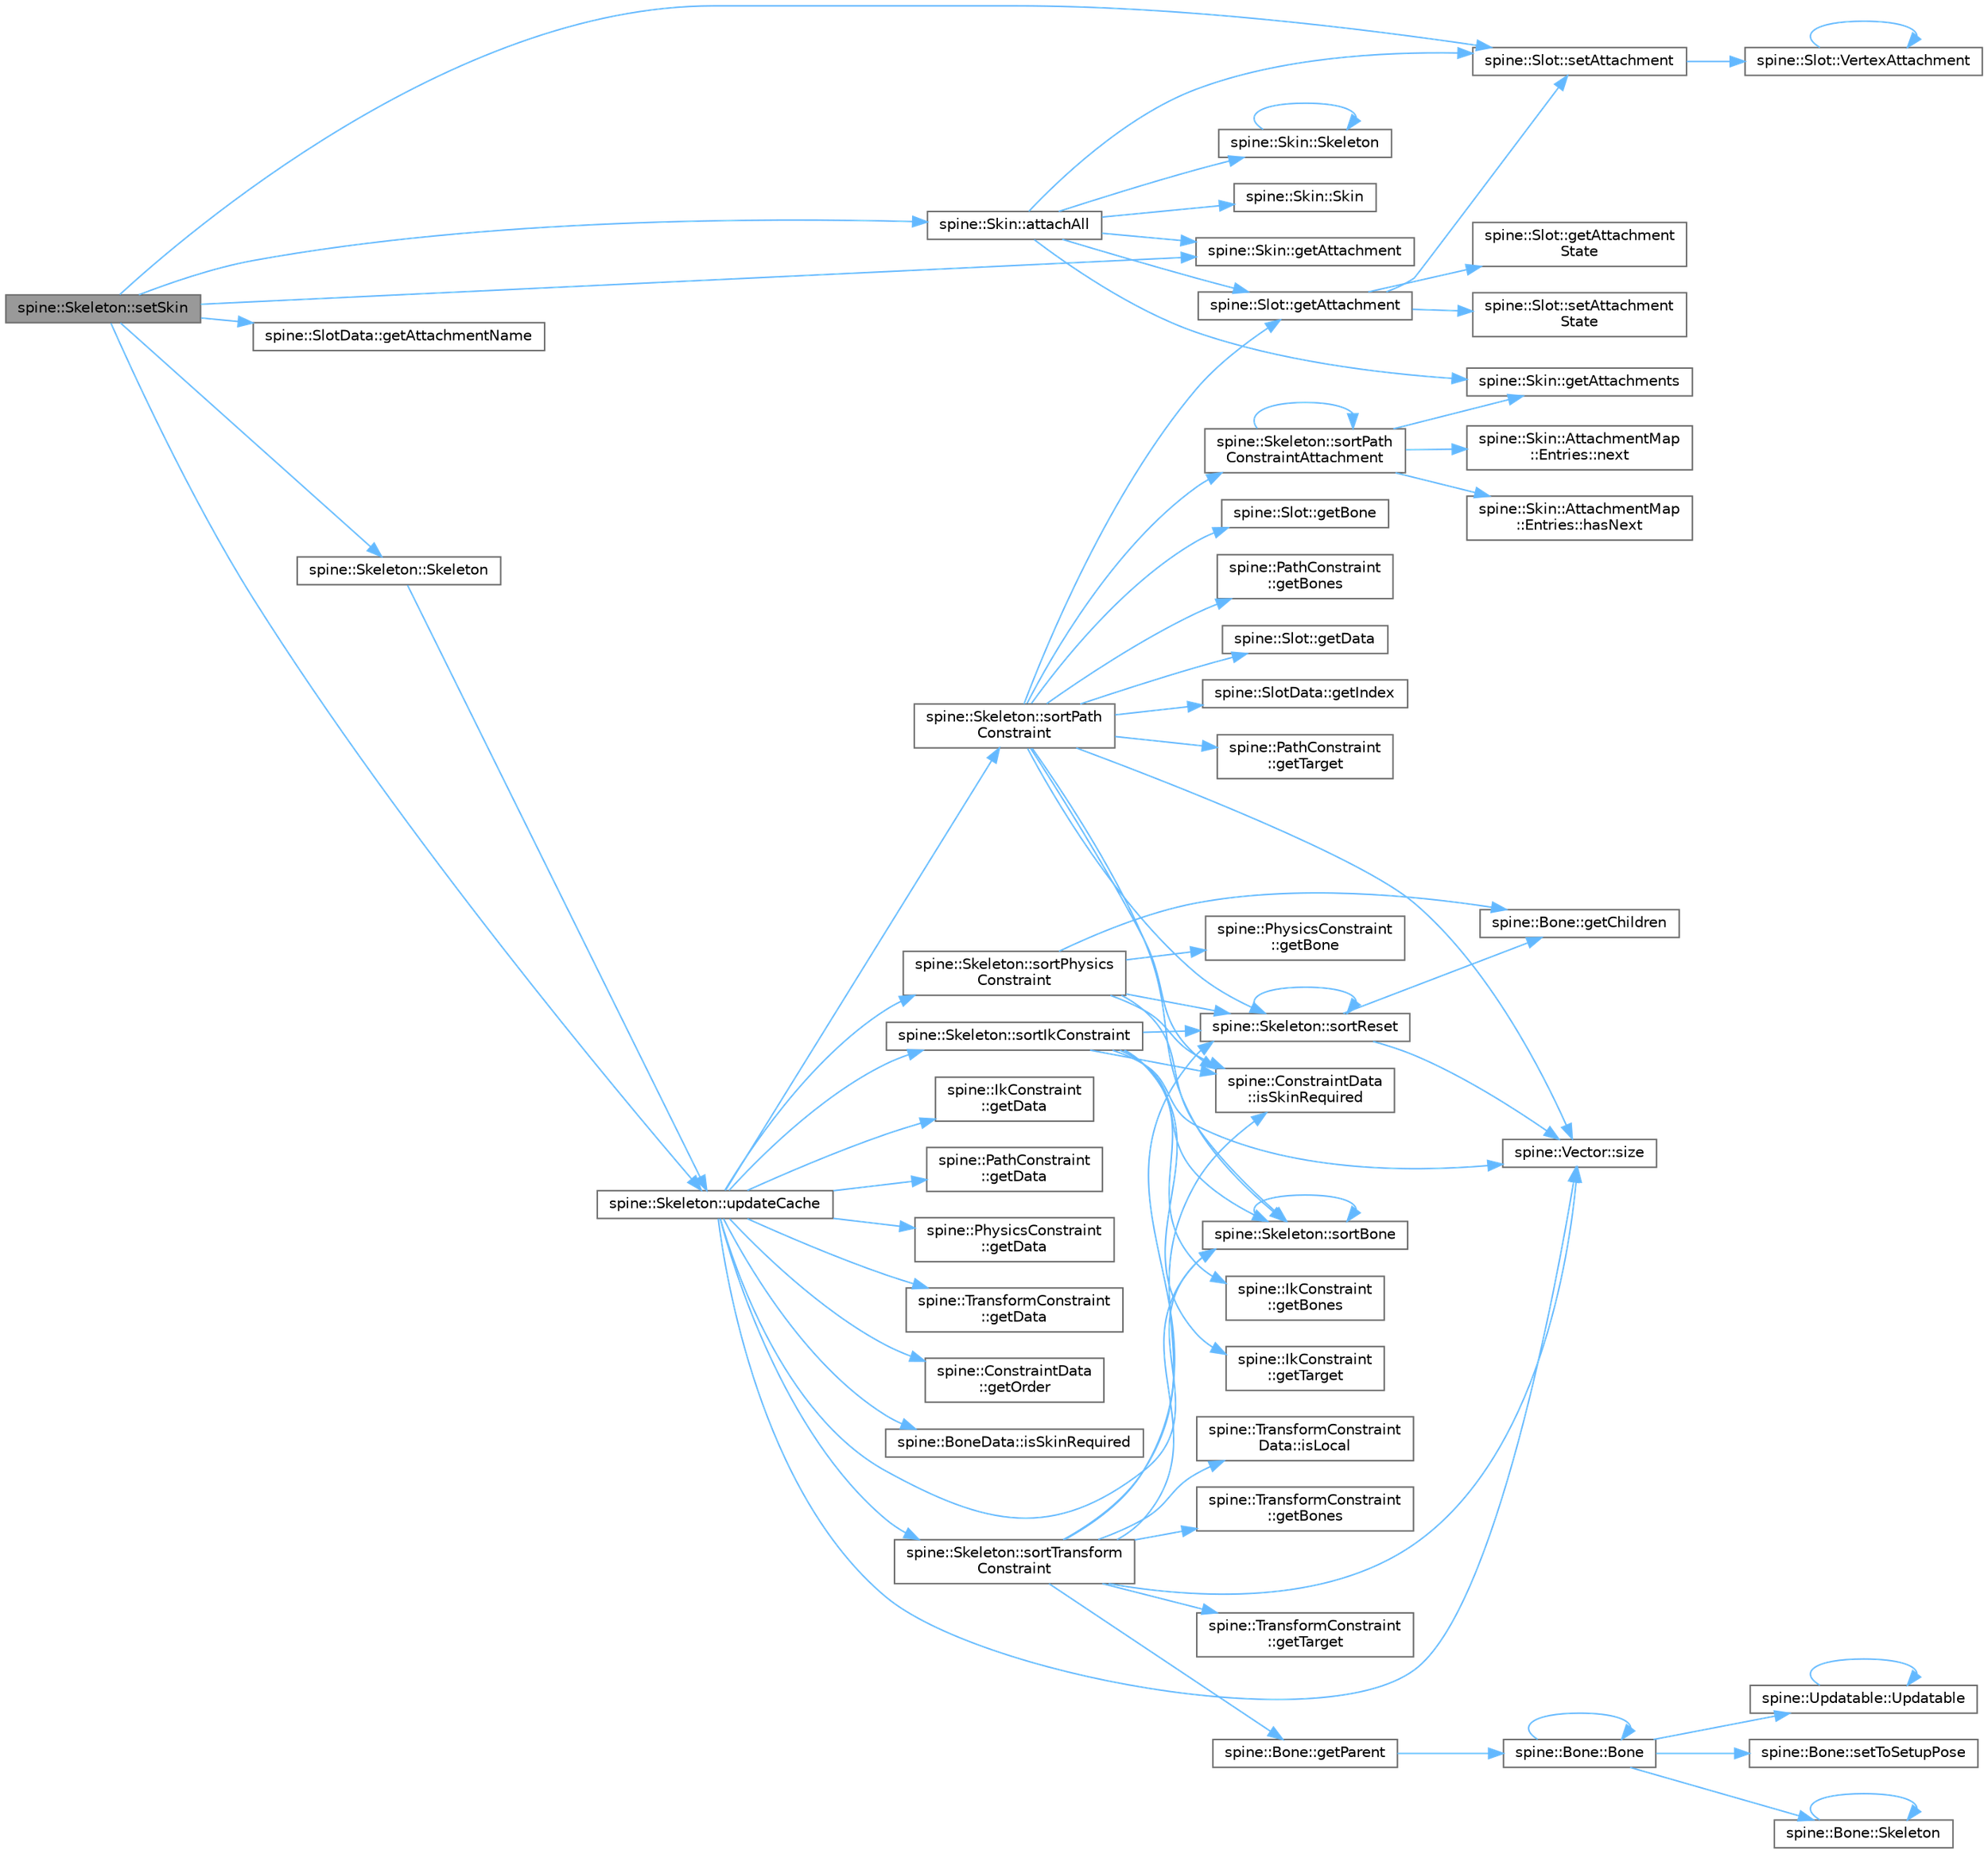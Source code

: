 digraph "spine::Skeleton::setSkin"
{
 // LATEX_PDF_SIZE
  bgcolor="transparent";
  edge [fontname=Helvetica,fontsize=10,labelfontname=Helvetica,labelfontsize=10];
  node [fontname=Helvetica,fontsize=10,shape=box,height=0.2,width=0.4];
  rankdir="LR";
  Node1 [id="Node000001",label="spine::Skeleton::setSkin",height=0.2,width=0.4,color="gray40", fillcolor="grey60", style="filled", fontcolor="black",tooltip=" "];
  Node1 -> Node2 [id="edge77_Node000001_Node000002",color="steelblue1",style="solid",tooltip=" "];
  Node2 [id="Node000002",label="spine::Skin::attachAll",height=0.2,width=0.4,color="grey40", fillcolor="white", style="filled",URL="$classspine_1_1_skin.html#a1b5108d604eb9bfbcbef87f7477ccfe4",tooltip="Attach all attachments from this skin if the corresponding attachment from the old skin is currently ..."];
  Node2 -> Node3 [id="edge78_Node000002_Node000003",color="steelblue1",style="solid",tooltip=" "];
  Node3 [id="Node000003",label="spine::Skin::getAttachment",height=0.2,width=0.4,color="grey40", fillcolor="white", style="filled",URL="$classspine_1_1_skin.html#ad55ba7c96a22601f7c943d503ff29c04",tooltip="Returns the attachment for the specified slot index and name, or NULL."];
  Node2 -> Node4 [id="edge79_Node000002_Node000004",color="steelblue1",style="solid",tooltip=" "];
  Node4 [id="Node000004",label="spine::Slot::getAttachment",height=0.2,width=0.4,color="grey40", fillcolor="white", style="filled",URL="$classspine_1_1_slot.html#af8f7f6c38794624b4bbcb1031d05b37b",tooltip="May be NULL."];
  Node4 -> Node5 [id="edge80_Node000004_Node000005",color="steelblue1",style="solid",tooltip=" "];
  Node5 [id="Node000005",label="spine::Slot::getAttachment\lState",height=0.2,width=0.4,color="grey40", fillcolor="white", style="filled",URL="$classspine_1_1_slot.html#af63d2293b5f0c9769d3589a7736c55a6",tooltip=" "];
  Node4 -> Node6 [id="edge81_Node000004_Node000006",color="steelblue1",style="solid",tooltip=" "];
  Node6 [id="Node000006",label="spine::Slot::setAttachment",height=0.2,width=0.4,color="grey40", fillcolor="white", style="filled",URL="$classspine_1_1_slot.html#ad9359f3f2289ed3c013215c40b180c58",tooltip=" "];
  Node6 -> Node7 [id="edge82_Node000006_Node000007",color="steelblue1",style="solid",tooltip=" "];
  Node7 [id="Node000007",label="spine::Slot::VertexAttachment",height=0.2,width=0.4,color="grey40", fillcolor="white", style="filled",URL="$classspine_1_1_slot.html#a4eec6d564571199bb94093daf4fa675c",tooltip=" "];
  Node7 -> Node7 [id="edge83_Node000007_Node000007",color="steelblue1",style="solid",tooltip=" "];
  Node4 -> Node8 [id="edge84_Node000004_Node000008",color="steelblue1",style="solid",tooltip=" "];
  Node8 [id="Node000008",label="spine::Slot::setAttachment\lState",height=0.2,width=0.4,color="grey40", fillcolor="white", style="filled",URL="$classspine_1_1_slot.html#ab108772a947f2283bdd50c493beeeb39",tooltip=" "];
  Node2 -> Node9 [id="edge85_Node000002_Node000009",color="steelblue1",style="solid",tooltip=" "];
  Node9 [id="Node000009",label="spine::Skin::getAttachments",height=0.2,width=0.4,color="grey40", fillcolor="white", style="filled",URL="$classspine_1_1_skin.html#a504337461fca73760b531af72fc5c9c1",tooltip=" "];
  Node2 -> Node6 [id="edge86_Node000002_Node000006",color="steelblue1",style="solid",tooltip=" "];
  Node2 -> Node10 [id="edge87_Node000002_Node000010",color="steelblue1",style="solid",tooltip=" "];
  Node10 [id="Node000010",label="spine::Skin::Skeleton",height=0.2,width=0.4,color="grey40", fillcolor="white", style="filled",URL="$classspine_1_1_skin.html#a6a11291b70c2cbded85d321ce539c62f",tooltip=" "];
  Node10 -> Node10 [id="edge88_Node000010_Node000010",color="steelblue1",style="solid",tooltip=" "];
  Node2 -> Node11 [id="edge89_Node000002_Node000011",color="steelblue1",style="solid",tooltip=" "];
  Node11 [id="Node000011",label="spine::Skin::Skin",height=0.2,width=0.4,color="grey40", fillcolor="white", style="filled",URL="$classspine_1_1_skin.html#a83207b0f1a35603892edf58938bcdb3b",tooltip=" "];
  Node1 -> Node3 [id="edge90_Node000001_Node000003",color="steelblue1",style="solid",tooltip=" "];
  Node1 -> Node12 [id="edge91_Node000001_Node000012",color="steelblue1",style="solid",tooltip=" "];
  Node12 [id="Node000012",label="spine::SlotData::getAttachmentName",height=0.2,width=0.4,color="grey40", fillcolor="white", style="filled",URL="$classspine_1_1_slot_data.html#a0f34af58b2276b9b289ba8dbeb73f8fe",tooltip="May be empty."];
  Node1 -> Node6 [id="edge92_Node000001_Node000006",color="steelblue1",style="solid",tooltip=" "];
  Node1 -> Node13 [id="edge93_Node000001_Node000013",color="steelblue1",style="solid",tooltip=" "];
  Node13 [id="Node000013",label="spine::Skeleton::Skeleton",height=0.2,width=0.4,color="grey40", fillcolor="white", style="filled",URL="$classspine_1_1_skeleton.html#a4691865dda1e951d689801f797f816f0",tooltip=" "];
  Node13 -> Node14 [id="edge94_Node000013_Node000014",color="steelblue1",style="solid",tooltip=" "];
  Node14 [id="Node000014",label="spine::Skeleton::updateCache",height=0.2,width=0.4,color="grey40", fillcolor="white", style="filled",URL="$classspine_1_1_skeleton.html#ad3aa8d7f8085438bcd877e427459f18f",tooltip=" "];
  Node14 -> Node15 [id="edge95_Node000014_Node000015",color="steelblue1",style="solid",tooltip=" "];
  Node15 [id="Node000015",label="spine::IkConstraint\l::getData",height=0.2,width=0.4,color="grey40", fillcolor="white", style="filled",URL="$classspine_1_1_ik_constraint.html#a64ea884c063f476677679521dd805f6c",tooltip=" "];
  Node14 -> Node16 [id="edge96_Node000014_Node000016",color="steelblue1",style="solid",tooltip=" "];
  Node16 [id="Node000016",label="spine::PathConstraint\l::getData",height=0.2,width=0.4,color="grey40", fillcolor="white", style="filled",URL="$classspine_1_1_path_constraint.html#ae84c690a8dd298b0541adf038df9fd92",tooltip=" "];
  Node14 -> Node17 [id="edge97_Node000014_Node000017",color="steelblue1",style="solid",tooltip=" "];
  Node17 [id="Node000017",label="spine::PhysicsConstraint\l::getData",height=0.2,width=0.4,color="grey40", fillcolor="white", style="filled",URL="$classspine_1_1_physics_constraint.html#a07315e8292ca3d4fbb3f1c94b35e3965",tooltip=" "];
  Node14 -> Node18 [id="edge98_Node000014_Node000018",color="steelblue1",style="solid",tooltip=" "];
  Node18 [id="Node000018",label="spine::TransformConstraint\l::getData",height=0.2,width=0.4,color="grey40", fillcolor="white", style="filled",URL="$classspine_1_1_transform_constraint.html#a7d4d1a85b0c9b11093e500b94588ba23",tooltip=" "];
  Node14 -> Node19 [id="edge99_Node000014_Node000019",color="steelblue1",style="solid",tooltip=" "];
  Node19 [id="Node000019",label="spine::ConstraintData\l::getOrder",height=0.2,width=0.4,color="grey40", fillcolor="white", style="filled",URL="$classspine_1_1_constraint_data.html#a4f6028acd0e5d3c9a9e73b788e29ff36",tooltip="The ordinal for the order a skeleton's constraints will be applied."];
  Node14 -> Node20 [id="edge100_Node000014_Node000020",color="steelblue1",style="solid",tooltip=" "];
  Node20 [id="Node000020",label="spine::BoneData::isSkinRequired",height=0.2,width=0.4,color="grey40", fillcolor="white", style="filled",URL="$classspine_1_1_bone_data.html#a87f52b87ac06147e0732d37b4f143854",tooltip=" "];
  Node14 -> Node21 [id="edge101_Node000014_Node000021",color="steelblue1",style="solid",tooltip=" "];
  Node21 [id="Node000021",label="spine::Vector::size",height=0.2,width=0.4,color="grey40", fillcolor="white", style="filled",URL="$classspine_1_1_vector.html#a9a93bc1e4174a3abf92154b3c1017542",tooltip=" "];
  Node14 -> Node22 [id="edge102_Node000014_Node000022",color="steelblue1",style="solid",tooltip=" "];
  Node22 [id="Node000022",label="spine::Skeleton::sortBone",height=0.2,width=0.4,color="grey40", fillcolor="white", style="filled",URL="$classspine_1_1_skeleton.html#a7c37a1ba6b48c15bac4177897fd500ff",tooltip=" "];
  Node22 -> Node22 [id="edge103_Node000022_Node000022",color="steelblue1",style="solid",tooltip=" "];
  Node14 -> Node23 [id="edge104_Node000014_Node000023",color="steelblue1",style="solid",tooltip=" "];
  Node23 [id="Node000023",label="spine::Skeleton::sortIkConstraint",height=0.2,width=0.4,color="grey40", fillcolor="white", style="filled",URL="$classspine_1_1_skeleton.html#a0a2ba1b706818d2897c1746640555fe1",tooltip=" "];
  Node23 -> Node24 [id="edge105_Node000023_Node000024",color="steelblue1",style="solid",tooltip=" "];
  Node24 [id="Node000024",label="spine::IkConstraint\l::getBones",height=0.2,width=0.4,color="grey40", fillcolor="white", style="filled",URL="$classspine_1_1_ik_constraint.html#a1aeb3fc975fe4ac763686988aed619bb",tooltip=" "];
  Node23 -> Node25 [id="edge106_Node000023_Node000025",color="steelblue1",style="solid",tooltip=" "];
  Node25 [id="Node000025",label="spine::IkConstraint\l::getTarget",height=0.2,width=0.4,color="grey40", fillcolor="white", style="filled",URL="$classspine_1_1_ik_constraint.html#a528c0749775d7d565c6df2f99f7eddc2",tooltip=" "];
  Node23 -> Node26 [id="edge107_Node000023_Node000026",color="steelblue1",style="solid",tooltip=" "];
  Node26 [id="Node000026",label="spine::ConstraintData\l::isSkinRequired",height=0.2,width=0.4,color="grey40", fillcolor="white", style="filled",URL="$classspine_1_1_constraint_data.html#a7c426906735b618e3bd7a13d075d3288",tooltip="Whether the constraint is only active for a specific skin."];
  Node23 -> Node21 [id="edge108_Node000023_Node000021",color="steelblue1",style="solid",tooltip=" "];
  Node23 -> Node22 [id="edge109_Node000023_Node000022",color="steelblue1",style="solid",tooltip=" "];
  Node23 -> Node27 [id="edge110_Node000023_Node000027",color="steelblue1",style="solid",tooltip=" "];
  Node27 [id="Node000027",label="spine::Skeleton::sortReset",height=0.2,width=0.4,color="grey40", fillcolor="white", style="filled",URL="$classspine_1_1_skeleton.html#aaa7e17359f989498a14db690dc179000",tooltip=" "];
  Node27 -> Node28 [id="edge111_Node000027_Node000028",color="steelblue1",style="solid",tooltip=" "];
  Node28 [id="Node000028",label="spine::Bone::getChildren",height=0.2,width=0.4,color="grey40", fillcolor="white", style="filled",URL="$classspine_1_1_bone.html#aac6eb5cb12e97744e426df2c0e0480f2",tooltip=" "];
  Node27 -> Node21 [id="edge112_Node000027_Node000021",color="steelblue1",style="solid",tooltip=" "];
  Node27 -> Node27 [id="edge113_Node000027_Node000027",color="steelblue1",style="solid",tooltip=" "];
  Node14 -> Node29 [id="edge114_Node000014_Node000029",color="steelblue1",style="solid",tooltip=" "];
  Node29 [id="Node000029",label="spine::Skeleton::sortPath\lConstraint",height=0.2,width=0.4,color="grey40", fillcolor="white", style="filled",URL="$classspine_1_1_skeleton.html#a71871fc9167a75564aba685810c11e1a",tooltip=" "];
  Node29 -> Node4 [id="edge115_Node000029_Node000004",color="steelblue1",style="solid",tooltip=" "];
  Node29 -> Node30 [id="edge116_Node000029_Node000030",color="steelblue1",style="solid",tooltip=" "];
  Node30 [id="Node000030",label="spine::Slot::getBone",height=0.2,width=0.4,color="grey40", fillcolor="white", style="filled",URL="$classspine_1_1_slot.html#a70e34507eb281998a242b6466b8465b6",tooltip=" "];
  Node29 -> Node31 [id="edge117_Node000029_Node000031",color="steelblue1",style="solid",tooltip=" "];
  Node31 [id="Node000031",label="spine::PathConstraint\l::getBones",height=0.2,width=0.4,color="grey40", fillcolor="white", style="filled",URL="$classspine_1_1_path_constraint.html#aaf1dd632279b4dcf0831db8325280e33",tooltip=" "];
  Node29 -> Node32 [id="edge118_Node000029_Node000032",color="steelblue1",style="solid",tooltip=" "];
  Node32 [id="Node000032",label="spine::Slot::getData",height=0.2,width=0.4,color="grey40", fillcolor="white", style="filled",URL="$classspine_1_1_slot.html#aa40b9c57e081fa331da138ce469ec8a4",tooltip=" "];
  Node29 -> Node33 [id="edge119_Node000029_Node000033",color="steelblue1",style="solid",tooltip=" "];
  Node33 [id="Node000033",label="spine::SlotData::getIndex",height=0.2,width=0.4,color="grey40", fillcolor="white", style="filled",URL="$classspine_1_1_slot_data.html#a95f7359a40b73da709886c53a6202013",tooltip=" "];
  Node29 -> Node34 [id="edge120_Node000029_Node000034",color="steelblue1",style="solid",tooltip=" "];
  Node34 [id="Node000034",label="spine::PathConstraint\l::getTarget",height=0.2,width=0.4,color="grey40", fillcolor="white", style="filled",URL="$classspine_1_1_path_constraint.html#a864002e743603286287da706b2cb8766",tooltip=" "];
  Node29 -> Node26 [id="edge121_Node000029_Node000026",color="steelblue1",style="solid",tooltip=" "];
  Node29 -> Node21 [id="edge122_Node000029_Node000021",color="steelblue1",style="solid",tooltip=" "];
  Node29 -> Node22 [id="edge123_Node000029_Node000022",color="steelblue1",style="solid",tooltip=" "];
  Node29 -> Node35 [id="edge124_Node000029_Node000035",color="steelblue1",style="solid",tooltip=" "];
  Node35 [id="Node000035",label="spine::Skeleton::sortPath\lConstraintAttachment",height=0.2,width=0.4,color="grey40", fillcolor="white", style="filled",URL="$classspine_1_1_skeleton.html#a1b1171a607c8a6b74d90ba3dd82c03ed",tooltip=" "];
  Node35 -> Node9 [id="edge125_Node000035_Node000009",color="steelblue1",style="solid",tooltip=" "];
  Node35 -> Node36 [id="edge126_Node000035_Node000036",color="steelblue1",style="solid",tooltip=" "];
  Node36 [id="Node000036",label="spine::Skin::AttachmentMap\l::Entries::hasNext",height=0.2,width=0.4,color="grey40", fillcolor="white", style="filled",URL="$classspine_1_1_skin_1_1_attachment_map_1_1_entries.html#adc7a4abecf2a473c5d07d9294d426c8b",tooltip=" "];
  Node35 -> Node37 [id="edge127_Node000035_Node000037",color="steelblue1",style="solid",tooltip=" "];
  Node37 [id="Node000037",label="spine::Skin::AttachmentMap\l::Entries::next",height=0.2,width=0.4,color="grey40", fillcolor="white", style="filled",URL="$classspine_1_1_skin_1_1_attachment_map_1_1_entries.html#aba824d2fcb74d36039bf83fc07ce57d2",tooltip=" "];
  Node35 -> Node35 [id="edge128_Node000035_Node000035",color="steelblue1",style="solid",tooltip=" "];
  Node29 -> Node27 [id="edge129_Node000029_Node000027",color="steelblue1",style="solid",tooltip=" "];
  Node14 -> Node38 [id="edge130_Node000014_Node000038",color="steelblue1",style="solid",tooltip=" "];
  Node38 [id="Node000038",label="spine::Skeleton::sortPhysics\lConstraint",height=0.2,width=0.4,color="grey40", fillcolor="white", style="filled",URL="$classspine_1_1_skeleton.html#a3991bc4d0bda80abf57da0ac5ee056b3",tooltip=" "];
  Node38 -> Node39 [id="edge131_Node000038_Node000039",color="steelblue1",style="solid",tooltip=" "];
  Node39 [id="Node000039",label="spine::PhysicsConstraint\l::getBone",height=0.2,width=0.4,color="grey40", fillcolor="white", style="filled",URL="$classspine_1_1_physics_constraint.html#a3b683d62482305657f14425ecfb06f6d",tooltip=" "];
  Node38 -> Node28 [id="edge132_Node000038_Node000028",color="steelblue1",style="solid",tooltip=" "];
  Node38 -> Node26 [id="edge133_Node000038_Node000026",color="steelblue1",style="solid",tooltip=" "];
  Node38 -> Node22 [id="edge134_Node000038_Node000022",color="steelblue1",style="solid",tooltip=" "];
  Node38 -> Node27 [id="edge135_Node000038_Node000027",color="steelblue1",style="solid",tooltip=" "];
  Node14 -> Node40 [id="edge136_Node000014_Node000040",color="steelblue1",style="solid",tooltip=" "];
  Node40 [id="Node000040",label="spine::Skeleton::sortTransform\lConstraint",height=0.2,width=0.4,color="grey40", fillcolor="white", style="filled",URL="$classspine_1_1_skeleton.html#a6647fd7abda01450212e48b09c50f9ef",tooltip=" "];
  Node40 -> Node41 [id="edge137_Node000040_Node000041",color="steelblue1",style="solid",tooltip=" "];
  Node41 [id="Node000041",label="spine::TransformConstraint\l::getBones",height=0.2,width=0.4,color="grey40", fillcolor="white", style="filled",URL="$classspine_1_1_transform_constraint.html#a55d32d5d9841387b7373aea75f0e0b08",tooltip=" "];
  Node40 -> Node42 [id="edge138_Node000040_Node000042",color="steelblue1",style="solid",tooltip=" "];
  Node42 [id="Node000042",label="spine::Bone::getParent",height=0.2,width=0.4,color="grey40", fillcolor="white", style="filled",URL="$classspine_1_1_bone.html#ad3565743850e2011cf20cdc701ab53cb",tooltip=" "];
  Node42 -> Node43 [id="edge139_Node000042_Node000043",color="steelblue1",style="solid",tooltip=" "];
  Node43 [id="Node000043",label="spine::Bone::Bone",height=0.2,width=0.4,color="grey40", fillcolor="white", style="filled",URL="$classspine_1_1_bone.html#ad156d6d752eb99c718020c8ca8c6f0f3",tooltip=" "];
  Node43 -> Node43 [id="edge140_Node000043_Node000043",color="steelblue1",style="solid",tooltip=" "];
  Node43 -> Node44 [id="edge141_Node000043_Node000044",color="steelblue1",style="solid",tooltip=" "];
  Node44 [id="Node000044",label="spine::Bone::setToSetupPose",height=0.2,width=0.4,color="grey40", fillcolor="white", style="filled",URL="$classspine_1_1_bone.html#a23c89f2fd82fab3e5d8459d75b4728c5",tooltip=" "];
  Node43 -> Node45 [id="edge142_Node000043_Node000045",color="steelblue1",style="solid",tooltip=" "];
  Node45 [id="Node000045",label="spine::Bone::Skeleton",height=0.2,width=0.4,color="grey40", fillcolor="white", style="filled",URL="$classspine_1_1_bone.html#a6a11291b70c2cbded85d321ce539c62f",tooltip=" "];
  Node45 -> Node45 [id="edge143_Node000045_Node000045",color="steelblue1",style="solid",tooltip=" "];
  Node43 -> Node46 [id="edge144_Node000043_Node000046",color="steelblue1",style="solid",tooltip=" "];
  Node46 [id="Node000046",label="spine::Updatable::Updatable",height=0.2,width=0.4,color="grey40", fillcolor="white", style="filled",URL="$classspine_1_1_updatable.html#a9a8b6c0e34f2958db872b6090455f90d",tooltip=" "];
  Node46 -> Node46 [id="edge145_Node000046_Node000046",color="steelblue1",style="solid",tooltip=" "];
  Node40 -> Node47 [id="edge146_Node000040_Node000047",color="steelblue1",style="solid",tooltip=" "];
  Node47 [id="Node000047",label="spine::TransformConstraint\l::getTarget",height=0.2,width=0.4,color="grey40", fillcolor="white", style="filled",URL="$classspine_1_1_transform_constraint.html#acffb6d4926dd7fcc896a271b65fc94c1",tooltip=" "];
  Node40 -> Node48 [id="edge147_Node000040_Node000048",color="steelblue1",style="solid",tooltip=" "];
  Node48 [id="Node000048",label="spine::TransformConstraint\lData::isLocal",height=0.2,width=0.4,color="grey40", fillcolor="white", style="filled",URL="$classspine_1_1_transform_constraint_data.html#abe2f4d791655673a1768b3302f873e6a",tooltip=" "];
  Node40 -> Node26 [id="edge148_Node000040_Node000026",color="steelblue1",style="solid",tooltip=" "];
  Node40 -> Node21 [id="edge149_Node000040_Node000021",color="steelblue1",style="solid",tooltip=" "];
  Node40 -> Node22 [id="edge150_Node000040_Node000022",color="steelblue1",style="solid",tooltip=" "];
  Node40 -> Node27 [id="edge151_Node000040_Node000027",color="steelblue1",style="solid",tooltip=" "];
  Node1 -> Node14 [id="edge152_Node000001_Node000014",color="steelblue1",style="solid",tooltip=" "];
}
